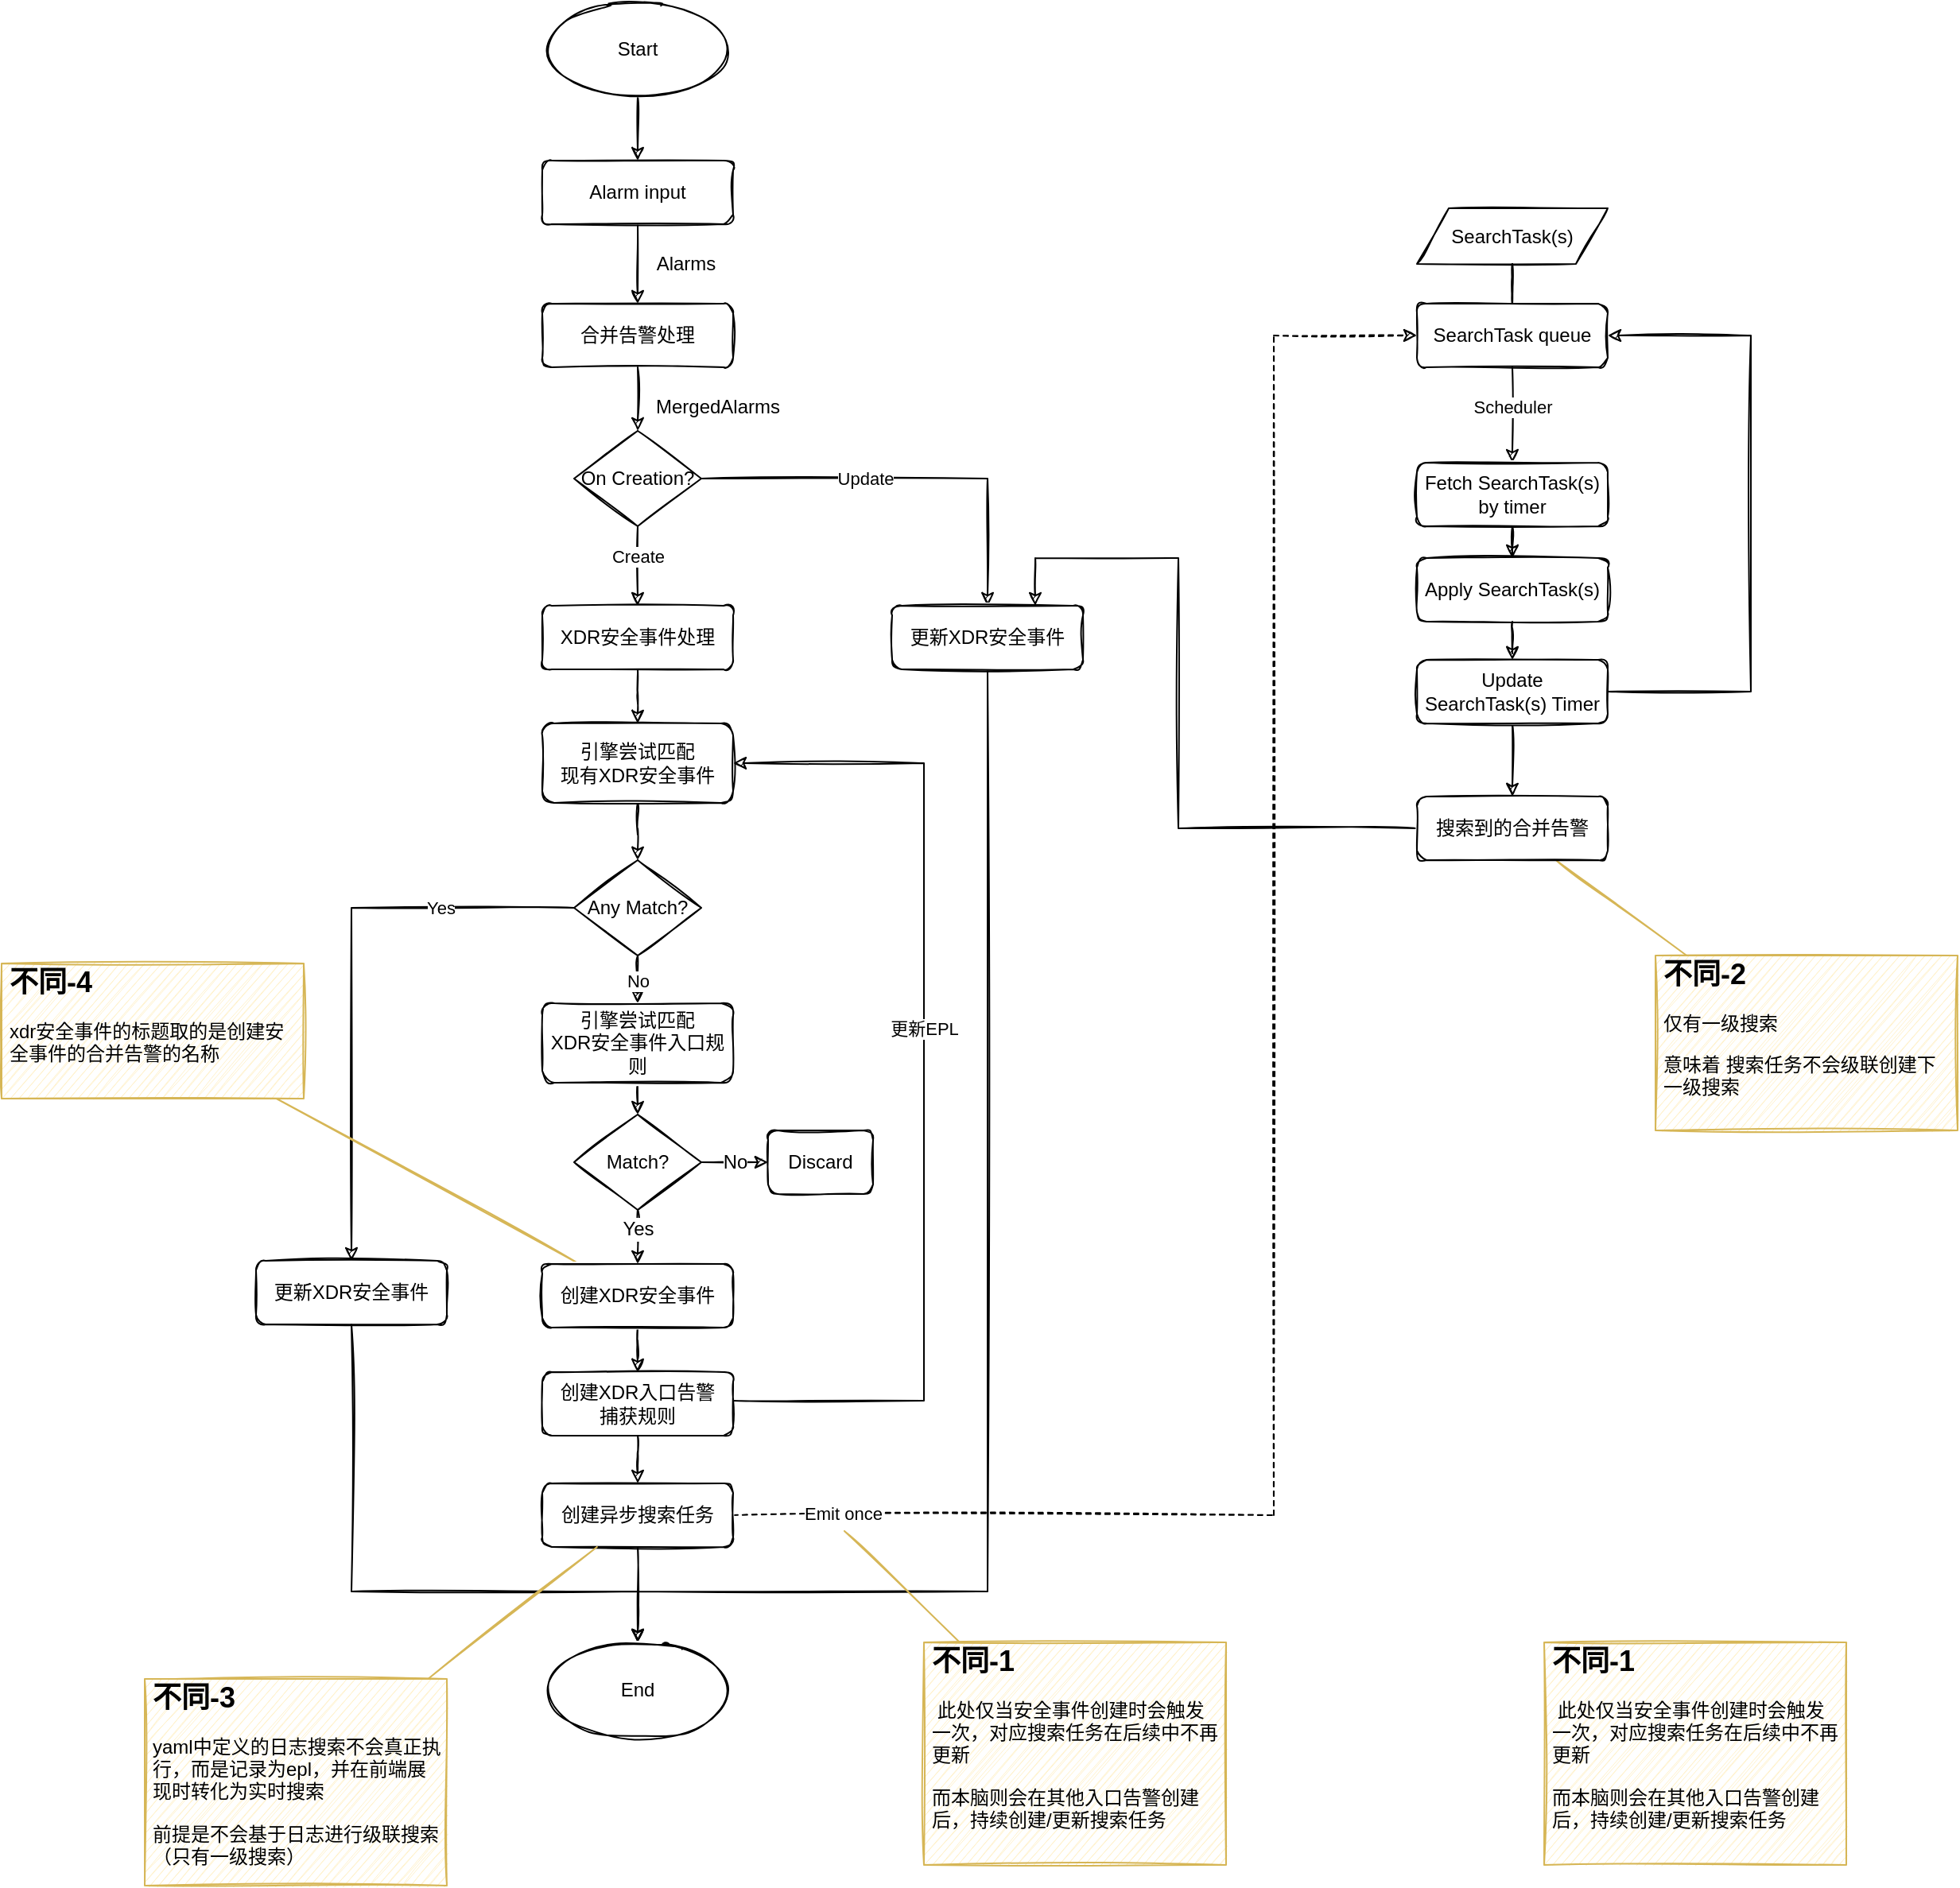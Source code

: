 <mxfile version="20.0.4" type="github">
  <diagram id="C5RBs43oDa-KdzZeNtuy" name="Page-1">
    <mxGraphModel dx="2548" dy="2081" grid="1" gridSize="10" guides="1" tooltips="1" connect="1" arrows="1" fold="1" page="1" pageScale="1" pageWidth="827" pageHeight="1169" math="0" shadow="0">
      <root>
        <mxCell id="WIyWlLk6GJQsqaUBKTNV-0" />
        <mxCell id="WIyWlLk6GJQsqaUBKTNV-1" parent="WIyWlLk6GJQsqaUBKTNV-0" />
        <mxCell id="JY7lylcE65taJHY3PQle-6" value="" style="edgeStyle=orthogonalEdgeStyle;rounded=0;orthogonalLoop=1;jettySize=auto;html=1;sketch=1;" edge="1" parent="WIyWlLk6GJQsqaUBKTNV-1" source="JY7lylcE65taJHY3PQle-4" target="JY7lylcE65taJHY3PQle-5">
          <mxGeometry relative="1" as="geometry" />
        </mxCell>
        <mxCell id="JY7lylcE65taJHY3PQle-4" value="Alarm input" style="rounded=1;whiteSpace=wrap;html=1;fontSize=12;glass=0;strokeWidth=1;shadow=0;sketch=1;" vertex="1" parent="WIyWlLk6GJQsqaUBKTNV-1">
          <mxGeometry x="310" y="80" width="120" height="40" as="geometry" />
        </mxCell>
        <mxCell id="JY7lylcE65taJHY3PQle-10" value="" style="edgeStyle=orthogonalEdgeStyle;rounded=0;orthogonalLoop=1;jettySize=auto;html=1;sketch=1;" edge="1" parent="WIyWlLk6GJQsqaUBKTNV-1" source="JY7lylcE65taJHY3PQle-5" target="JY7lylcE65taJHY3PQle-9">
          <mxGeometry relative="1" as="geometry" />
        </mxCell>
        <mxCell id="JY7lylcE65taJHY3PQle-5" value="合并告警处理" style="rounded=1;whiteSpace=wrap;html=1;fontSize=12;glass=0;strokeWidth=1;shadow=0;sketch=1;" vertex="1" parent="WIyWlLk6GJQsqaUBKTNV-1">
          <mxGeometry x="310" y="170" width="120" height="40" as="geometry" />
        </mxCell>
        <mxCell id="JY7lylcE65taJHY3PQle-7" value="Alarms" style="text;html=1;align=center;verticalAlign=middle;resizable=0;points=[];autosize=1;strokeColor=none;fillColor=none;sketch=1;" vertex="1" parent="WIyWlLk6GJQsqaUBKTNV-1">
          <mxGeometry x="370" y="130" width="60" height="30" as="geometry" />
        </mxCell>
        <mxCell id="JY7lylcE65taJHY3PQle-21" value="" style="edgeStyle=orthogonalEdgeStyle;rounded=0;orthogonalLoop=1;jettySize=auto;html=1;sketch=1;" edge="1" parent="WIyWlLk6GJQsqaUBKTNV-1" source="JY7lylcE65taJHY3PQle-8" target="JY7lylcE65taJHY3PQle-20">
          <mxGeometry relative="1" as="geometry" />
        </mxCell>
        <mxCell id="JY7lylcE65taJHY3PQle-8" value="XDR安全事件处理" style="rounded=1;whiteSpace=wrap;html=1;fontSize=12;glass=0;strokeWidth=1;shadow=0;sketch=1;" vertex="1" parent="WIyWlLk6GJQsqaUBKTNV-1">
          <mxGeometry x="310" y="360" width="120" height="40" as="geometry" />
        </mxCell>
        <mxCell id="JY7lylcE65taJHY3PQle-11" value="" style="edgeStyle=orthogonalEdgeStyle;rounded=0;orthogonalLoop=1;jettySize=auto;html=1;sketch=1;" edge="1" parent="WIyWlLk6GJQsqaUBKTNV-1" source="JY7lylcE65taJHY3PQle-9" target="JY7lylcE65taJHY3PQle-8">
          <mxGeometry relative="1" as="geometry" />
        </mxCell>
        <mxCell id="JY7lylcE65taJHY3PQle-19" value="Create" style="edgeLabel;html=1;align=center;verticalAlign=middle;resizable=0;points=[];sketch=1;" vertex="1" connectable="0" parent="JY7lylcE65taJHY3PQle-11">
          <mxGeometry x="-0.242" relative="1" as="geometry">
            <mxPoint as="offset" />
          </mxGeometry>
        </mxCell>
        <mxCell id="JY7lylcE65taJHY3PQle-14" style="edgeStyle=orthogonalEdgeStyle;rounded=0;orthogonalLoop=1;jettySize=auto;html=1;sketch=1;" edge="1" parent="WIyWlLk6GJQsqaUBKTNV-1" source="JY7lylcE65taJHY3PQle-9" target="JY7lylcE65taJHY3PQle-13">
          <mxGeometry relative="1" as="geometry" />
        </mxCell>
        <mxCell id="JY7lylcE65taJHY3PQle-17" value="Update" style="edgeLabel;html=1;align=center;verticalAlign=middle;resizable=0;points=[];sketch=1;" vertex="1" connectable="0" parent="JY7lylcE65taJHY3PQle-14">
          <mxGeometry x="0.116" y="-2" relative="1" as="geometry">
            <mxPoint x="-42" y="-2" as="offset" />
          </mxGeometry>
        </mxCell>
        <mxCell id="JY7lylcE65taJHY3PQle-9" value="On Creation?" style="rhombus;whiteSpace=wrap;html=1;sketch=1;" vertex="1" parent="WIyWlLk6GJQsqaUBKTNV-1">
          <mxGeometry x="330" y="250" width="80" height="60" as="geometry" />
        </mxCell>
        <mxCell id="JY7lylcE65taJHY3PQle-12" value="MergedAlarms" style="text;html=1;align=center;verticalAlign=middle;resizable=0;points=[];autosize=1;strokeColor=none;fillColor=none;sketch=1;" vertex="1" parent="WIyWlLk6GJQsqaUBKTNV-1">
          <mxGeometry x="370" y="220" width="100" height="30" as="geometry" />
        </mxCell>
        <mxCell id="JY7lylcE65taJHY3PQle-40" style="edgeStyle=orthogonalEdgeStyle;rounded=0;orthogonalLoop=1;jettySize=auto;html=1;sketch=1;" edge="1" parent="WIyWlLk6GJQsqaUBKTNV-1" source="JY7lylcE65taJHY3PQle-13" target="JY7lylcE65taJHY3PQle-35">
          <mxGeometry relative="1" as="geometry">
            <Array as="points">
              <mxPoint x="590" y="980" />
              <mxPoint x="370" y="980" />
            </Array>
          </mxGeometry>
        </mxCell>
        <mxCell id="JY7lylcE65taJHY3PQle-13" value="更新XDR安全事件" style="rounded=1;whiteSpace=wrap;html=1;fontSize=12;glass=0;strokeWidth=1;shadow=0;sketch=1;" vertex="1" parent="WIyWlLk6GJQsqaUBKTNV-1">
          <mxGeometry x="530" y="360" width="120" height="40" as="geometry" />
        </mxCell>
        <mxCell id="JY7lylcE65taJHY3PQle-23" value="" style="edgeStyle=orthogonalEdgeStyle;rounded=0;orthogonalLoop=1;jettySize=auto;html=1;sketch=1;" edge="1" parent="WIyWlLk6GJQsqaUBKTNV-1" source="JY7lylcE65taJHY3PQle-20" target="JY7lylcE65taJHY3PQle-22">
          <mxGeometry relative="1" as="geometry" />
        </mxCell>
        <mxCell id="JY7lylcE65taJHY3PQle-20" value="引擎尝试匹配&lt;br&gt;现有XDR安全事件" style="rounded=1;whiteSpace=wrap;html=1;fontSize=12;glass=0;strokeWidth=1;shadow=0;sketch=1;" vertex="1" parent="WIyWlLk6GJQsqaUBKTNV-1">
          <mxGeometry x="310" y="434" width="120" height="50" as="geometry" />
        </mxCell>
        <mxCell id="JY7lylcE65taJHY3PQle-26" value="" style="edgeStyle=orthogonalEdgeStyle;rounded=0;orthogonalLoop=1;jettySize=auto;html=1;sketch=1;" edge="1" parent="WIyWlLk6GJQsqaUBKTNV-1" source="JY7lylcE65taJHY3PQle-22" target="JY7lylcE65taJHY3PQle-81">
          <mxGeometry relative="1" as="geometry">
            <Array as="points" />
          </mxGeometry>
        </mxCell>
        <mxCell id="JY7lylcE65taJHY3PQle-29" value="No" style="edgeLabel;html=1;align=center;verticalAlign=middle;resizable=0;points=[];sketch=1;" vertex="1" connectable="0" parent="JY7lylcE65taJHY3PQle-26">
          <mxGeometry x="-0.379" relative="1" as="geometry">
            <mxPoint as="offset" />
          </mxGeometry>
        </mxCell>
        <mxCell id="JY7lylcE65taJHY3PQle-28" style="edgeStyle=orthogonalEdgeStyle;rounded=0;orthogonalLoop=1;jettySize=auto;html=1;sketch=1;" edge="1" parent="WIyWlLk6GJQsqaUBKTNV-1" source="JY7lylcE65taJHY3PQle-22" target="JY7lylcE65taJHY3PQle-27">
          <mxGeometry relative="1" as="geometry" />
        </mxCell>
        <mxCell id="JY7lylcE65taJHY3PQle-30" value="Yes" style="edgeLabel;html=1;align=center;verticalAlign=middle;resizable=0;points=[];sketch=1;" vertex="1" connectable="0" parent="JY7lylcE65taJHY3PQle-28">
          <mxGeometry x="-0.551" y="-2" relative="1" as="geometry">
            <mxPoint x="-3" y="2" as="offset" />
          </mxGeometry>
        </mxCell>
        <mxCell id="JY7lylcE65taJHY3PQle-22" value="Any Match?" style="rhombus;whiteSpace=wrap;html=1;sketch=1;" vertex="1" parent="WIyWlLk6GJQsqaUBKTNV-1">
          <mxGeometry x="330" y="520" width="80" height="60" as="geometry" />
        </mxCell>
        <mxCell id="JY7lylcE65taJHY3PQle-36" value="" style="edgeStyle=orthogonalEdgeStyle;rounded=0;orthogonalLoop=1;jettySize=auto;html=1;sketch=1;" edge="1" parent="WIyWlLk6GJQsqaUBKTNV-1" source="JY7lylcE65taJHY3PQle-25" target="JY7lylcE65taJHY3PQle-39">
          <mxGeometry relative="1" as="geometry" />
        </mxCell>
        <mxCell id="JY7lylcE65taJHY3PQle-72" style="rounded=0;sketch=1;orthogonalLoop=1;jettySize=auto;html=1;fontSize=12;endArrow=none;endFill=0;fillColor=#fff2cc;strokeColor=#d6b656;" edge="1" parent="WIyWlLk6GJQsqaUBKTNV-1" source="JY7lylcE65taJHY3PQle-25" target="JY7lylcE65taJHY3PQle-71">
          <mxGeometry relative="1" as="geometry" />
        </mxCell>
        <mxCell id="JY7lylcE65taJHY3PQle-25" value="创建XDR安全事件" style="rounded=1;whiteSpace=wrap;html=1;fontSize=12;glass=0;strokeWidth=1;shadow=0;sketch=1;" vertex="1" parent="WIyWlLk6GJQsqaUBKTNV-1">
          <mxGeometry x="310" y="774" width="120" height="40" as="geometry" />
        </mxCell>
        <mxCell id="JY7lylcE65taJHY3PQle-37" style="edgeStyle=orthogonalEdgeStyle;rounded=0;orthogonalLoop=1;jettySize=auto;html=1;entryX=0.5;entryY=0;entryDx=0;entryDy=0;sketch=1;" edge="1" parent="WIyWlLk6GJQsqaUBKTNV-1" source="JY7lylcE65taJHY3PQle-27" target="JY7lylcE65taJHY3PQle-35">
          <mxGeometry relative="1" as="geometry">
            <Array as="points">
              <mxPoint x="190" y="980" />
              <mxPoint x="370" y="980" />
            </Array>
          </mxGeometry>
        </mxCell>
        <mxCell id="JY7lylcE65taJHY3PQle-27" value="更新XDR安全事件" style="rounded=1;whiteSpace=wrap;html=1;fontSize=12;glass=0;strokeWidth=1;shadow=0;sketch=1;" vertex="1" parent="WIyWlLk6GJQsqaUBKTNV-1">
          <mxGeometry x="130" y="772" width="120" height="40" as="geometry" />
        </mxCell>
        <mxCell id="JY7lylcE65taJHY3PQle-38" value="" style="edgeStyle=orthogonalEdgeStyle;rounded=0;orthogonalLoop=1;jettySize=auto;html=1;sketch=1;" edge="1" parent="WIyWlLk6GJQsqaUBKTNV-1" source="JY7lylcE65taJHY3PQle-31" target="JY7lylcE65taJHY3PQle-35">
          <mxGeometry relative="1" as="geometry" />
        </mxCell>
        <mxCell id="JY7lylcE65taJHY3PQle-57" style="edgeStyle=orthogonalEdgeStyle;rounded=0;orthogonalLoop=1;jettySize=auto;html=1;dashed=1;entryX=0;entryY=0.5;entryDx=0;entryDy=0;sketch=1;" edge="1" parent="WIyWlLk6GJQsqaUBKTNV-1" source="JY7lylcE65taJHY3PQle-31" target="JY7lylcE65taJHY3PQle-44">
          <mxGeometry relative="1" as="geometry">
            <mxPoint x="820" y="269" as="targetPoint" />
            <Array as="points">
              <mxPoint x="770" y="932" />
              <mxPoint x="770" y="190" />
            </Array>
          </mxGeometry>
        </mxCell>
        <mxCell id="JY7lylcE65taJHY3PQle-66" value="Emit once" style="edgeLabel;html=1;align=center;verticalAlign=middle;resizable=0;points=[];" vertex="1" connectable="0" parent="JY7lylcE65taJHY3PQle-57">
          <mxGeometry x="-0.883" y="1" relative="1" as="geometry">
            <mxPoint as="offset" />
          </mxGeometry>
        </mxCell>
        <mxCell id="JY7lylcE65taJHY3PQle-31" value="创建异步搜索任务" style="rounded=1;whiteSpace=wrap;html=1;fontSize=12;glass=0;strokeWidth=1;shadow=0;sketch=1;" vertex="1" parent="WIyWlLk6GJQsqaUBKTNV-1">
          <mxGeometry x="310" y="912" width="120" height="40" as="geometry" />
        </mxCell>
        <mxCell id="JY7lylcE65taJHY3PQle-34" value="" style="edgeStyle=orthogonalEdgeStyle;rounded=0;orthogonalLoop=1;jettySize=auto;html=1;sketch=1;" edge="1" parent="WIyWlLk6GJQsqaUBKTNV-1" source="JY7lylcE65taJHY3PQle-32" target="JY7lylcE65taJHY3PQle-4">
          <mxGeometry relative="1" as="geometry" />
        </mxCell>
        <mxCell id="JY7lylcE65taJHY3PQle-32" value="Start" style="ellipse;whiteSpace=wrap;html=1;sketch=1;" vertex="1" parent="WIyWlLk6GJQsqaUBKTNV-1">
          <mxGeometry x="310" y="-20" width="120" height="60" as="geometry" />
        </mxCell>
        <mxCell id="JY7lylcE65taJHY3PQle-35" value="End" style="ellipse;whiteSpace=wrap;html=1;sketch=1;" vertex="1" parent="WIyWlLk6GJQsqaUBKTNV-1">
          <mxGeometry x="310" y="1012" width="120" height="60" as="geometry" />
        </mxCell>
        <mxCell id="JY7lylcE65taJHY3PQle-41" value="" style="edgeStyle=orthogonalEdgeStyle;rounded=0;orthogonalLoop=1;jettySize=auto;html=1;sketch=1;" edge="1" parent="WIyWlLk6GJQsqaUBKTNV-1" source="JY7lylcE65taJHY3PQle-39" target="JY7lylcE65taJHY3PQle-31">
          <mxGeometry relative="1" as="geometry" />
        </mxCell>
        <mxCell id="JY7lylcE65taJHY3PQle-42" style="edgeStyle=orthogonalEdgeStyle;rounded=0;orthogonalLoop=1;jettySize=auto;html=1;sketch=1;" edge="1" parent="WIyWlLk6GJQsqaUBKTNV-1" source="JY7lylcE65taJHY3PQle-39" target="JY7lylcE65taJHY3PQle-20">
          <mxGeometry relative="1" as="geometry">
            <Array as="points">
              <mxPoint x="550" y="860" />
              <mxPoint x="550" y="459" />
            </Array>
          </mxGeometry>
        </mxCell>
        <mxCell id="JY7lylcE65taJHY3PQle-43" value="更新EPL" style="edgeLabel;html=1;align=center;verticalAlign=middle;resizable=0;points=[];sketch=1;" vertex="1" connectable="0" parent="JY7lylcE65taJHY3PQle-42">
          <mxGeometry x="0.288" y="3" relative="1" as="geometry">
            <mxPoint x="3" y="59" as="offset" />
          </mxGeometry>
        </mxCell>
        <mxCell id="JY7lylcE65taJHY3PQle-39" value="创建XDR入口告警&lt;br&gt;捕获规则" style="rounded=1;whiteSpace=wrap;html=1;fontSize=12;glass=0;strokeWidth=1;shadow=0;sketch=1;" vertex="1" parent="WIyWlLk6GJQsqaUBKTNV-1">
          <mxGeometry x="310" y="842" width="120" height="40" as="geometry" />
        </mxCell>
        <mxCell id="JY7lylcE65taJHY3PQle-49" value="" style="edgeStyle=orthogonalEdgeStyle;rounded=0;orthogonalLoop=1;jettySize=auto;html=1;sketch=1;" edge="1" parent="WIyWlLk6GJQsqaUBKTNV-1" source="JY7lylcE65taJHY3PQle-44" target="JY7lylcE65taJHY3PQle-60">
          <mxGeometry relative="1" as="geometry">
            <mxPoint x="920" y="260" as="targetPoint" />
          </mxGeometry>
        </mxCell>
        <mxCell id="JY7lylcE65taJHY3PQle-65" value="Scheduler" style="edgeLabel;html=1;align=center;verticalAlign=middle;resizable=0;points=[];" vertex="1" connectable="0" parent="JY7lylcE65taJHY3PQle-49">
          <mxGeometry x="-0.765" y="1" relative="1" as="geometry">
            <mxPoint x="-1" y="18" as="offset" />
          </mxGeometry>
        </mxCell>
        <mxCell id="JY7lylcE65taJHY3PQle-64" value="" style="edgeStyle=orthogonalEdgeStyle;rounded=0;sketch=1;orthogonalLoop=1;jettySize=auto;html=1;endArrow=none;endFill=0;" edge="1" parent="WIyWlLk6GJQsqaUBKTNV-1" source="JY7lylcE65taJHY3PQle-44" target="JY7lylcE65taJHY3PQle-58">
          <mxGeometry relative="1" as="geometry" />
        </mxCell>
        <mxCell id="JY7lylcE65taJHY3PQle-44" value="SearchTask queue" style="rounded=1;whiteSpace=wrap;html=1;fontSize=12;glass=0;strokeWidth=1;shadow=0;sketch=1;" vertex="1" parent="WIyWlLk6GJQsqaUBKTNV-1">
          <mxGeometry x="860" y="170" width="120" height="40" as="geometry" />
        </mxCell>
        <mxCell id="JY7lylcE65taJHY3PQle-51" value="" style="edgeStyle=orthogonalEdgeStyle;rounded=0;orthogonalLoop=1;jettySize=auto;html=1;sketch=1;" edge="1" parent="WIyWlLk6GJQsqaUBKTNV-1" source="JY7lylcE65taJHY3PQle-60" target="JY7lylcE65taJHY3PQle-50">
          <mxGeometry relative="1" as="geometry">
            <mxPoint x="920" y="335" as="sourcePoint" />
          </mxGeometry>
        </mxCell>
        <mxCell id="JY7lylcE65taJHY3PQle-54" value="" style="edgeStyle=orthogonalEdgeStyle;rounded=0;orthogonalLoop=1;jettySize=auto;html=1;sketch=1;" edge="1" parent="WIyWlLk6GJQsqaUBKTNV-1" source="JY7lylcE65taJHY3PQle-50" target="JY7lylcE65taJHY3PQle-53">
          <mxGeometry relative="1" as="geometry" />
        </mxCell>
        <mxCell id="JY7lylcE65taJHY3PQle-50" value="Apply SearchTask(s)" style="rounded=1;whiteSpace=wrap;html=1;fontSize=12;glass=0;strokeWidth=1;shadow=0;sketch=1;" vertex="1" parent="WIyWlLk6GJQsqaUBKTNV-1">
          <mxGeometry x="860" y="330" width="120" height="40" as="geometry" />
        </mxCell>
        <mxCell id="JY7lylcE65taJHY3PQle-56" style="edgeStyle=orthogonalEdgeStyle;rounded=0;orthogonalLoop=1;jettySize=auto;html=1;entryX=1;entryY=0.5;entryDx=0;entryDy=0;exitX=1;exitY=0.5;exitDx=0;exitDy=0;sketch=1;" edge="1" parent="WIyWlLk6GJQsqaUBKTNV-1" source="JY7lylcE65taJHY3PQle-53" target="JY7lylcE65taJHY3PQle-44">
          <mxGeometry relative="1" as="geometry">
            <Array as="points">
              <mxPoint x="1070" y="414" />
              <mxPoint x="1070" y="190" />
            </Array>
          </mxGeometry>
        </mxCell>
        <mxCell id="JY7lylcE65taJHY3PQle-62" value="" style="edgeStyle=orthogonalEdgeStyle;rounded=0;orthogonalLoop=1;jettySize=auto;html=1;sketch=1;" edge="1" parent="WIyWlLk6GJQsqaUBKTNV-1" source="JY7lylcE65taJHY3PQle-53" target="JY7lylcE65taJHY3PQle-61">
          <mxGeometry relative="1" as="geometry" />
        </mxCell>
        <mxCell id="JY7lylcE65taJHY3PQle-53" value="Update &lt;br&gt;SearchTask(s) Timer" style="rounded=1;whiteSpace=wrap;html=1;fontSize=12;glass=0;strokeWidth=1;shadow=0;sketch=1;" vertex="1" parent="WIyWlLk6GJQsqaUBKTNV-1">
          <mxGeometry x="860" y="394" width="120" height="40" as="geometry" />
        </mxCell>
        <mxCell id="JY7lylcE65taJHY3PQle-76" value="" style="edgeStyle=none;rounded=0;sketch=1;orthogonalLoop=1;jettySize=auto;html=1;fontSize=12;endArrow=none;endFill=0;" edge="1" parent="WIyWlLk6GJQsqaUBKTNV-1" source="JY7lylcE65taJHY3PQle-58" target="JY7lylcE65taJHY3PQle-44">
          <mxGeometry relative="1" as="geometry" />
        </mxCell>
        <mxCell id="JY7lylcE65taJHY3PQle-58" value="SearchTask(s)" style="shape=parallelogram;perimeter=parallelogramPerimeter;whiteSpace=wrap;html=1;fixedSize=1;sketch=1;" vertex="1" parent="WIyWlLk6GJQsqaUBKTNV-1">
          <mxGeometry x="860" y="110" width="120" height="35" as="geometry" />
        </mxCell>
        <mxCell id="JY7lylcE65taJHY3PQle-60" value="Fetch SearchTask(s) by timer" style="rounded=1;whiteSpace=wrap;html=1;fontSize=12;glass=0;strokeWidth=1;shadow=0;sketch=1;" vertex="1" parent="WIyWlLk6GJQsqaUBKTNV-1">
          <mxGeometry x="860" y="270" width="120" height="40" as="geometry" />
        </mxCell>
        <mxCell id="JY7lylcE65taJHY3PQle-63" style="edgeStyle=orthogonalEdgeStyle;rounded=0;orthogonalLoop=1;jettySize=auto;html=1;entryX=0.75;entryY=0;entryDx=0;entryDy=0;exitX=0;exitY=0.5;exitDx=0;exitDy=0;sketch=1;" edge="1" parent="WIyWlLk6GJQsqaUBKTNV-1" source="JY7lylcE65taJHY3PQle-61" target="JY7lylcE65taJHY3PQle-13">
          <mxGeometry relative="1" as="geometry">
            <mxPoint x="870" y="440" as="sourcePoint" />
            <Array as="points">
              <mxPoint x="710" y="500" />
              <mxPoint x="710" y="330" />
              <mxPoint x="620" y="330" />
            </Array>
          </mxGeometry>
        </mxCell>
        <mxCell id="JY7lylcE65taJHY3PQle-74" style="edgeStyle=none;rounded=0;sketch=1;orthogonalLoop=1;jettySize=auto;html=1;fontSize=12;endArrow=none;endFill=0;fillColor=#fff2cc;strokeColor=#d6b656;" edge="1" parent="WIyWlLk6GJQsqaUBKTNV-1" source="JY7lylcE65taJHY3PQle-61" target="JY7lylcE65taJHY3PQle-69">
          <mxGeometry relative="1" as="geometry" />
        </mxCell>
        <mxCell id="JY7lylcE65taJHY3PQle-61" value="搜索到的合并告警" style="rounded=1;whiteSpace=wrap;html=1;fontSize=12;glass=0;strokeWidth=1;shadow=0;sketch=1;" vertex="1" parent="WIyWlLk6GJQsqaUBKTNV-1">
          <mxGeometry x="860" y="480" width="120" height="40" as="geometry" />
        </mxCell>
        <mxCell id="JY7lylcE65taJHY3PQle-67" value="&lt;h1 style=&quot;font-size: 18px;&quot;&gt;&lt;font style=&quot;font-size: 18px;&quot;&gt;不同-1&lt;/font&gt;&lt;/h1&gt;&lt;p style=&quot;&quot;&gt;&amp;nbsp;此处仅当安全事件创建时会触发一次，对应搜索任务在后续中不再更新&lt;/p&gt;&lt;p style=&quot;&quot;&gt;而本脑则会在其他入口告警创建后，持续创建/更新搜索任务&lt;/p&gt;" style="text;html=1;strokeColor=#d6b656;fillColor=#fff2cc;spacing=5;spacingTop=-20;whiteSpace=wrap;overflow=hidden;rounded=0;sketch=1;" vertex="1" parent="WIyWlLk6GJQsqaUBKTNV-1">
          <mxGeometry x="550" y="1012" width="190" height="140" as="geometry" />
        </mxCell>
        <mxCell id="JY7lylcE65taJHY3PQle-69" value="&lt;h1 style=&quot;font-size: 18px;&quot;&gt;&lt;font style=&quot;font-size: 18px;&quot;&gt;不同-2&lt;/font&gt;&lt;/h1&gt;&lt;p style=&quot;&quot;&gt;仅有一级搜索&lt;/p&gt;&lt;p style=&quot;&quot;&gt;意味着 搜索任务不会级联创建下一级搜索&lt;/p&gt;" style="text;html=1;strokeColor=#d6b656;fillColor=#fff2cc;spacing=5;spacingTop=-20;whiteSpace=wrap;overflow=hidden;rounded=0;sketch=1;" vertex="1" parent="WIyWlLk6GJQsqaUBKTNV-1">
          <mxGeometry x="1010" y="580" width="190" height="110" as="geometry" />
        </mxCell>
        <mxCell id="JY7lylcE65taJHY3PQle-70" value="&lt;h1 style=&quot;font-size: 18px;&quot;&gt;&lt;font style=&quot;font-size: 18px;&quot;&gt;不同-3&lt;/font&gt;&lt;/h1&gt;&lt;p style=&quot;&quot;&gt;yaml中定义的日志搜索不会真正执行，而是记录为epl，并在前端展现时转化为实时搜索&lt;/p&gt;&lt;p style=&quot;&quot;&gt;前提是不会基于日志进行级联搜索（只有一级搜索）&lt;/p&gt;" style="text;html=1;strokeColor=#d6b656;fillColor=#fff2cc;spacing=5;spacingTop=-20;whiteSpace=wrap;overflow=hidden;rounded=0;sketch=1;" vertex="1" parent="WIyWlLk6GJQsqaUBKTNV-1">
          <mxGeometry x="60" y="1035" width="190" height="130" as="geometry" />
        </mxCell>
        <mxCell id="JY7lylcE65taJHY3PQle-71" value="&lt;h1 style=&quot;font-size: 18px;&quot;&gt;&lt;font style=&quot;font-size: 18px;&quot;&gt;不同-4&lt;/font&gt;&lt;/h1&gt;&lt;p style=&quot;&quot;&gt;xdr安全事件的标题取的是创建安全事件的合并告警的名称&lt;/p&gt;" style="text;html=1;strokeColor=#d6b656;fillColor=#fff2cc;spacing=5;spacingTop=-20;whiteSpace=wrap;overflow=hidden;rounded=0;sketch=1;" vertex="1" parent="WIyWlLk6GJQsqaUBKTNV-1">
          <mxGeometry x="-30" y="585" width="190" height="85" as="geometry" />
        </mxCell>
        <mxCell id="JY7lylcE65taJHY3PQle-73" style="rounded=0;sketch=1;orthogonalLoop=1;jettySize=auto;html=1;fontSize=12;endArrow=none;endFill=0;fillColor=#fff2cc;strokeColor=#d6b656;" edge="1" parent="WIyWlLk6GJQsqaUBKTNV-1" target="JY7lylcE65taJHY3PQle-67">
          <mxGeometry relative="1" as="geometry">
            <mxPoint x="500" y="942" as="sourcePoint" />
            <mxPoint x="295" y="697.0" as="targetPoint" />
          </mxGeometry>
        </mxCell>
        <mxCell id="JY7lylcE65taJHY3PQle-75" style="rounded=0;sketch=1;orthogonalLoop=1;jettySize=auto;html=1;fontSize=12;endArrow=none;endFill=0;fillColor=#fff2cc;strokeColor=#d6b656;" edge="1" parent="WIyWlLk6GJQsqaUBKTNV-1" source="JY7lylcE65taJHY3PQle-31" target="JY7lylcE65taJHY3PQle-70">
          <mxGeometry relative="1" as="geometry">
            <mxPoint x="440" y="962" as="sourcePoint" />
            <mxPoint x="240" y="1018.667" as="targetPoint" />
          </mxGeometry>
        </mxCell>
        <mxCell id="JY7lylcE65taJHY3PQle-80" value="&lt;h1 style=&quot;font-size: 18px;&quot;&gt;&lt;font style=&quot;font-size: 18px;&quot;&gt;不同-1&lt;/font&gt;&lt;/h1&gt;&lt;p style=&quot;&quot;&gt;&amp;nbsp;此处仅当安全事件创建时会触发一次，对应搜索任务在后续中不再更新&lt;/p&gt;&lt;p style=&quot;&quot;&gt;而本脑则会在其他入口告警创建后，持续创建/更新搜索任务&lt;/p&gt;" style="text;html=1;strokeColor=#d6b656;fillColor=#fff2cc;spacing=5;spacingTop=-20;whiteSpace=wrap;overflow=hidden;rounded=0;sketch=1;" vertex="1" parent="WIyWlLk6GJQsqaUBKTNV-1">
          <mxGeometry x="940" y="1012" width="190" height="140" as="geometry" />
        </mxCell>
        <mxCell id="JY7lylcE65taJHY3PQle-85" value="" style="edgeStyle=none;rounded=0;sketch=1;orthogonalLoop=1;jettySize=auto;html=1;fontSize=12;endArrow=classic;endFill=1;" edge="1" parent="WIyWlLk6GJQsqaUBKTNV-1" source="JY7lylcE65taJHY3PQle-81" target="JY7lylcE65taJHY3PQle-84">
          <mxGeometry relative="1" as="geometry" />
        </mxCell>
        <mxCell id="JY7lylcE65taJHY3PQle-81" value="引擎尝试匹配&lt;br&gt;XDR安全事件入口规则" style="rounded=1;whiteSpace=wrap;html=1;fontSize=12;glass=0;strokeWidth=1;shadow=0;sketch=1;" vertex="1" parent="WIyWlLk6GJQsqaUBKTNV-1">
          <mxGeometry x="310" y="610" width="120" height="50" as="geometry" />
        </mxCell>
        <mxCell id="JY7lylcE65taJHY3PQle-86" value="" style="edgeStyle=none;rounded=0;sketch=1;orthogonalLoop=1;jettySize=auto;html=1;fontSize=12;endArrow=classic;endFill=1;" edge="1" parent="WIyWlLk6GJQsqaUBKTNV-1" source="JY7lylcE65taJHY3PQle-84" target="JY7lylcE65taJHY3PQle-25">
          <mxGeometry relative="1" as="geometry" />
        </mxCell>
        <mxCell id="JY7lylcE65taJHY3PQle-87" value="Yes" style="edgeLabel;html=1;align=center;verticalAlign=middle;resizable=0;points=[];fontSize=12;" vertex="1" connectable="0" parent="JY7lylcE65taJHY3PQle-86">
          <mxGeometry x="-0.522" y="-2" relative="1" as="geometry">
            <mxPoint x="2" y="4" as="offset" />
          </mxGeometry>
        </mxCell>
        <mxCell id="JY7lylcE65taJHY3PQle-89" value="" style="edgeStyle=none;rounded=0;sketch=1;orthogonalLoop=1;jettySize=auto;html=1;fontSize=12;endArrow=classic;endFill=1;" edge="1" parent="WIyWlLk6GJQsqaUBKTNV-1" source="JY7lylcE65taJHY3PQle-84" target="JY7lylcE65taJHY3PQle-88">
          <mxGeometry relative="1" as="geometry" />
        </mxCell>
        <mxCell id="JY7lylcE65taJHY3PQle-90" value="No" style="edgeLabel;html=1;align=center;verticalAlign=middle;resizable=0;points=[];fontSize=12;" vertex="1" connectable="0" parent="JY7lylcE65taJHY3PQle-89">
          <mxGeometry x="-0.435" y="1" relative="1" as="geometry">
            <mxPoint x="9" y="1" as="offset" />
          </mxGeometry>
        </mxCell>
        <mxCell id="JY7lylcE65taJHY3PQle-84" value="Match?" style="rhombus;whiteSpace=wrap;html=1;sketch=1;" vertex="1" parent="WIyWlLk6GJQsqaUBKTNV-1">
          <mxGeometry x="330" y="680" width="80" height="60" as="geometry" />
        </mxCell>
        <mxCell id="JY7lylcE65taJHY3PQle-88" value="Discard" style="rounded=1;whiteSpace=wrap;html=1;fontSize=12;glass=0;strokeWidth=1;shadow=0;sketch=1;" vertex="1" parent="WIyWlLk6GJQsqaUBKTNV-1">
          <mxGeometry x="452" y="690" width="66" height="40" as="geometry" />
        </mxCell>
      </root>
    </mxGraphModel>
  </diagram>
</mxfile>

